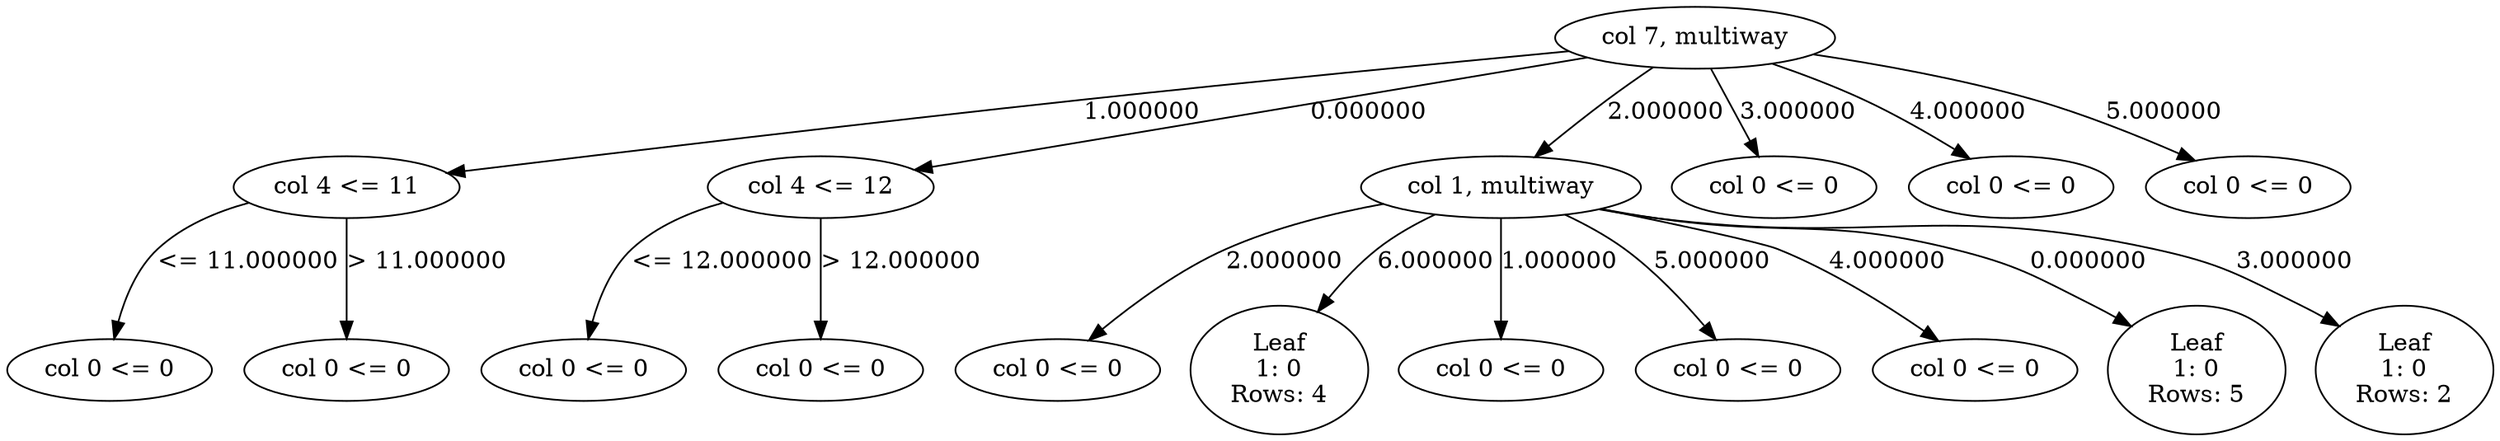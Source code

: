digraph DecisionTree {
  node0 [label="col 7, multiway"]
  node1 [label="col 4 <= 11"]
  node0 -> node1 [label="1.000000"]
  node2 [label="col 0 <= 0"]
  node1 -> node2 [label="<= 11.000000"]
  node3 [label="col 0 <= 0"]
  node1 -> node3 [label="> 11.000000"]
  node4 [label="col 4 <= 12"]
  node0 -> node4 [label="0.000000"]
  node5 [label="col 0 <= 0"]
  node4 -> node5 [label="<= 12.000000"]
  node6 [label="col 0 <= 0"]
  node4 -> node6 [label="> 12.000000"]
  node7 [label="col 1, multiway"]
  node0 -> node7 [label="2.000000"]
  node8 [label="col 0 <= 0"]
  node7 -> node8 [label="2.000000"]
  node9 [label="Leaf
1: 0\nRows: 4"]
  node7 -> node9 [label="6.000000"]
  node10 [label="col 0 <= 0"]
  node7 -> node10 [label="1.000000"]
  node11 [label="col 0 <= 0"]
  node7 -> node11 [label="5.000000"]
  node12 [label="col 0 <= 0"]
  node7 -> node12 [label="4.000000"]
  node13 [label="Leaf
1: 0\nRows: 5"]
  node7 -> node13 [label="0.000000"]
  node14 [label="Leaf
1: 0\nRows: 2"]
  node7 -> node14 [label="3.000000"]
  node15 [label="col 0 <= 0"]
  node0 -> node15 [label="3.000000"]
  node16 [label="col 0 <= 0"]
  node0 -> node16 [label="4.000000"]
  node17 [label="col 0 <= 0"]
  node0 -> node17 [label="5.000000"]
}
